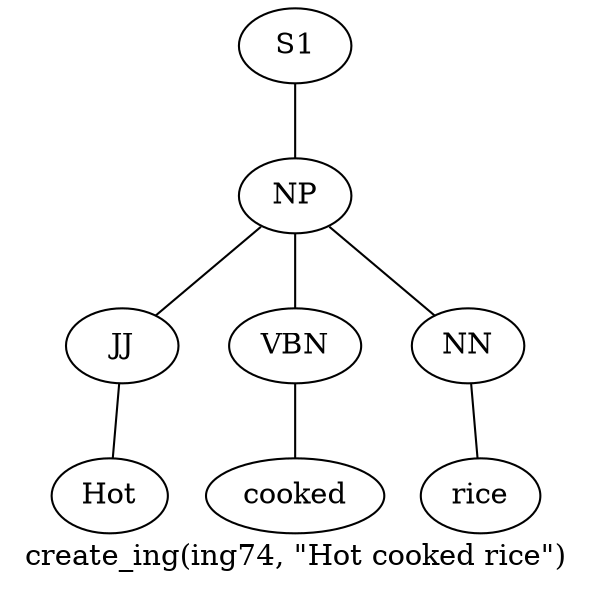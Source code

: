 graph SyntaxGraph {
	label = "create_ing(ing74, \"Hot cooked rice\")";
	Node0 [label="S1"];
	Node1 [label="NP"];
	Node2 [label="JJ"];
	Node3 [label="Hot"];
	Node4 [label="VBN"];
	Node5 [label="cooked"];
	Node6 [label="NN"];
	Node7 [label="rice"];

	Node0 -- Node1;
	Node1 -- Node2;
	Node1 -- Node4;
	Node1 -- Node6;
	Node2 -- Node3;
	Node4 -- Node5;
	Node6 -- Node7;
}
